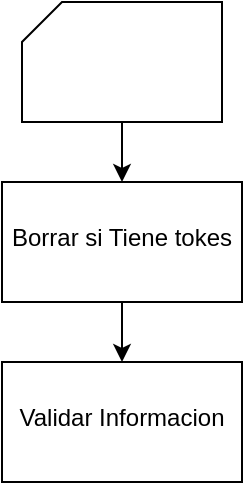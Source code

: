 <mxfile version="27.1.6">
  <diagram id="UK0V06cQLXID8fjedF-B" name="Página-1">
    <mxGraphModel dx="1205" dy="676" grid="1" gridSize="10" guides="1" tooltips="1" connect="1" arrows="1" fold="1" page="1" pageScale="1" pageWidth="827" pageHeight="1169" math="0" shadow="0">
      <root>
        <mxCell id="0" />
        <mxCell id="1" parent="0" />
        <mxCell id="FceCstnc56Hv6gQ9JST0-3" value="" style="edgeStyle=orthogonalEdgeStyle;rounded=0;orthogonalLoop=1;jettySize=auto;html=1;" edge="1" parent="1" source="FceCstnc56Hv6gQ9JST0-1" target="FceCstnc56Hv6gQ9JST0-2">
          <mxGeometry relative="1" as="geometry" />
        </mxCell>
        <mxCell id="FceCstnc56Hv6gQ9JST0-1" value="" style="verticalLabelPosition=bottom;verticalAlign=top;html=1;shape=card;whiteSpace=wrap;size=20;arcSize=12;" vertex="1" parent="1">
          <mxGeometry x="350" y="10" width="100" height="60" as="geometry" />
        </mxCell>
        <mxCell id="FceCstnc56Hv6gQ9JST0-5" value="" style="edgeStyle=orthogonalEdgeStyle;rounded=0;orthogonalLoop=1;jettySize=auto;html=1;" edge="1" parent="1" source="FceCstnc56Hv6gQ9JST0-2" target="FceCstnc56Hv6gQ9JST0-4">
          <mxGeometry relative="1" as="geometry" />
        </mxCell>
        <mxCell id="FceCstnc56Hv6gQ9JST0-2" value="&lt;div&gt;&lt;br&gt;&lt;/div&gt;&lt;div&gt;Borrar si Tiene tokes&lt;/div&gt;" style="whiteSpace=wrap;html=1;verticalAlign=top;arcSize=12;" vertex="1" parent="1">
          <mxGeometry x="340" y="100" width="120" height="60" as="geometry" />
        </mxCell>
        <mxCell id="FceCstnc56Hv6gQ9JST0-4" value="&lt;div&gt;&lt;br&gt;&lt;/div&gt;&lt;div&gt;Validar Informacion&lt;/div&gt;" style="whiteSpace=wrap;html=1;verticalAlign=top;arcSize=12;" vertex="1" parent="1">
          <mxGeometry x="340" y="190" width="120" height="60" as="geometry" />
        </mxCell>
      </root>
    </mxGraphModel>
  </diagram>
</mxfile>

